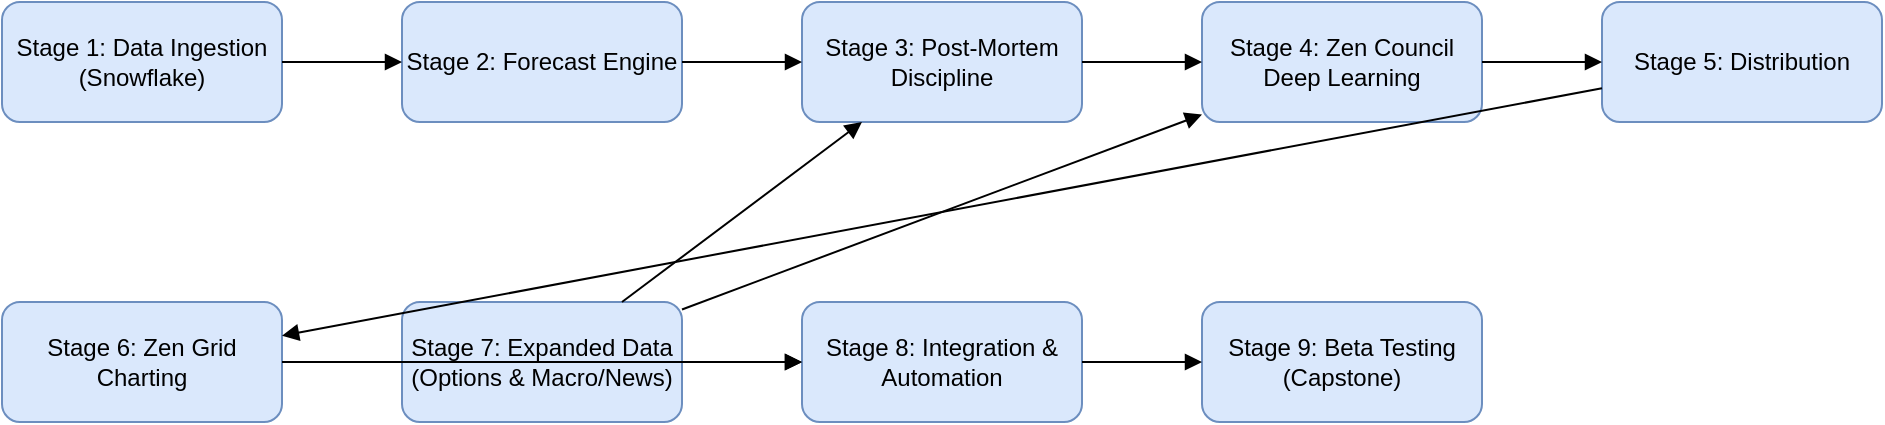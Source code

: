 <mxfile version="28.1.1">
  <diagram name="ZenMarket AI Brain Map" id="0">
    <mxGraphModel dx="1330" dy="465" grid="1" gridSize="10" guides="1" tooltips="1" connect="1" arrows="1" fold="1" page="1" pageScale="1" pageWidth="850" pageHeight="1100" math="0" shadow="0">
      <root>
        <mxCell id="0" />
        <mxCell id="1" parent="0" />
        <mxCell id="2" value="Stage 1: Data Ingestion (Snowflake)" style="shape=rectangle;rounded=1;whiteSpace=wrap;html=1;fillColor=#dae8fc;strokeColor=#6c8ebf;" parent="1" vertex="1">
          <mxGeometry x="80" y="100" width="140" height="60" as="geometry" />
        </mxCell>
        <mxCell id="3" value="Stage 2: Forecast Engine" style="shape=rectangle;rounded=1;whiteSpace=wrap;html=1;fillColor=#dae8fc;strokeColor=#6c8ebf;" parent="1" vertex="1">
          <mxGeometry x="280" y="100" width="140" height="60" as="geometry" />
        </mxCell>
        <mxCell id="4" value="Stage 3: Post-Mortem Discipline" style="shape=rectangle;rounded=1;whiteSpace=wrap;html=1;fillColor=#dae8fc;strokeColor=#6c8ebf;" parent="1" vertex="1">
          <mxGeometry x="480" y="100" width="140" height="60" as="geometry" />
        </mxCell>
        <mxCell id="5" value="Stage 4: Zen Council Deep Learning" style="shape=rectangle;rounded=1;whiteSpace=wrap;html=1;fillColor=#dae8fc;strokeColor=#6c8ebf;" parent="1" vertex="1">
          <mxGeometry x="680" y="100" width="140" height="60" as="geometry" />
        </mxCell>
        <mxCell id="6" value="Stage 5: Distribution" style="shape=rectangle;rounded=1;whiteSpace=wrap;html=1;fillColor=#dae8fc;strokeColor=#6c8ebf;" parent="1" vertex="1">
          <mxGeometry x="880" y="100" width="140" height="60" as="geometry" />
        </mxCell>
        <mxCell id="7" value="Stage 6: Zen Grid Charting" style="shape=rectangle;rounded=1;whiteSpace=wrap;html=1;fillColor=#dae8fc;strokeColor=#6c8ebf;" parent="1" vertex="1">
          <mxGeometry x="80" y="250" width="140" height="60" as="geometry" />
        </mxCell>
        <mxCell id="8" value="Stage 7: Expanded Data (Options &amp; Macro/News)" style="shape=rectangle;rounded=1;whiteSpace=wrap;html=1;fillColor=#dae8fc;strokeColor=#6c8ebf;" parent="1" vertex="1">
          <mxGeometry x="280" y="250" width="140" height="60" as="geometry" />
        </mxCell>
        <mxCell id="9" value="Stage 8: Integration &amp; Automation" style="shape=rectangle;rounded=1;whiteSpace=wrap;html=1;fillColor=#dae8fc;strokeColor=#6c8ebf;" parent="1" vertex="1">
          <mxGeometry x="480" y="250" width="140" height="60" as="geometry" />
        </mxCell>
        <mxCell id="10" value="Stage 9: Beta Testing (Capstone)" style="shape=rectangle;rounded=1;whiteSpace=wrap;html=1;fillColor=#dae8fc;strokeColor=#6c8ebf;" parent="1" vertex="1">
          <mxGeometry x="680" y="250" width="140" height="60" as="geometry" />
        </mxCell>
        <mxCell id="1000" style="endArrow=block;html=1;strokeColor=#000000;" parent="1" source="2" target="3" edge="1">
          <mxGeometry relative="1" as="geometry" />
        </mxCell>
        <mxCell id="1001" style="endArrow=block;html=1;strokeColor=#000000;" parent="1" source="3" target="4" edge="1">
          <mxGeometry relative="1" as="geometry" />
        </mxCell>
        <mxCell id="1002" style="endArrow=block;html=1;strokeColor=#000000;" parent="1" source="4" target="5" edge="1">
          <mxGeometry relative="1" as="geometry" />
        </mxCell>
        <mxCell id="1003" style="endArrow=block;html=1;strokeColor=#000000;" parent="1" source="5" target="6" edge="1">
          <mxGeometry relative="1" as="geometry" />
        </mxCell>
        <mxCell id="1004" style="endArrow=block;html=1;strokeColor=#000000;" parent="1" source="6" target="7" edge="1">
          <mxGeometry relative="1" as="geometry" />
        </mxCell>
        <mxCell id="1005" style="endArrow=block;html=1;strokeColor=#000000;" parent="1" source="7" target="9" edge="1">
          <mxGeometry relative="1" as="geometry" />
        </mxCell>
        <mxCell id="1006" style="endArrow=block;html=1;strokeColor=#000000;" parent="1" source="8" target="4" edge="1">
          <mxGeometry relative="1" as="geometry" />
        </mxCell>
        <mxCell id="1007" style="endArrow=block;html=1;strokeColor=#000000;" parent="1" source="8" target="5" edge="1">
          <mxGeometry relative="1" as="geometry" />
        </mxCell>
        <mxCell id="1008" style="endArrow=block;html=1;strokeColor=#000000;" parent="1" source="8" target="9" edge="1">
          <mxGeometry relative="1" as="geometry" />
        </mxCell>
        <mxCell id="1009" style="endArrow=block;html=1;strokeColor=#000000;" parent="1" source="9" target="10" edge="1">
          <mxGeometry relative="1" as="geometry" />
        </mxCell>
      </root>
    </mxGraphModel>
  </diagram>
</mxfile>
